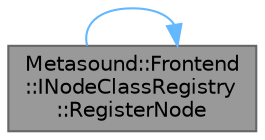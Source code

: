 digraph "Metasound::Frontend::INodeClassRegistry::RegisterNode"
{
 // INTERACTIVE_SVG=YES
 // LATEX_PDF_SIZE
  bgcolor="transparent";
  edge [fontname=Helvetica,fontsize=10,labelfontname=Helvetica,labelfontsize=10];
  node [fontname=Helvetica,fontsize=10,shape=box,height=0.2,width=0.4];
  rankdir="LR";
  Node1 [id="Node000001",label="Metasound::Frontend\l::INodeClassRegistry\l::RegisterNode",height=0.2,width=0.4,color="gray40", fillcolor="grey60", style="filled", fontcolor="black",tooltip="Register an external node with the frontend."];
  Node1 -> Node1 [id="edge1_Node000001_Node000001",color="steelblue1",style="solid",tooltip=" "];
}
